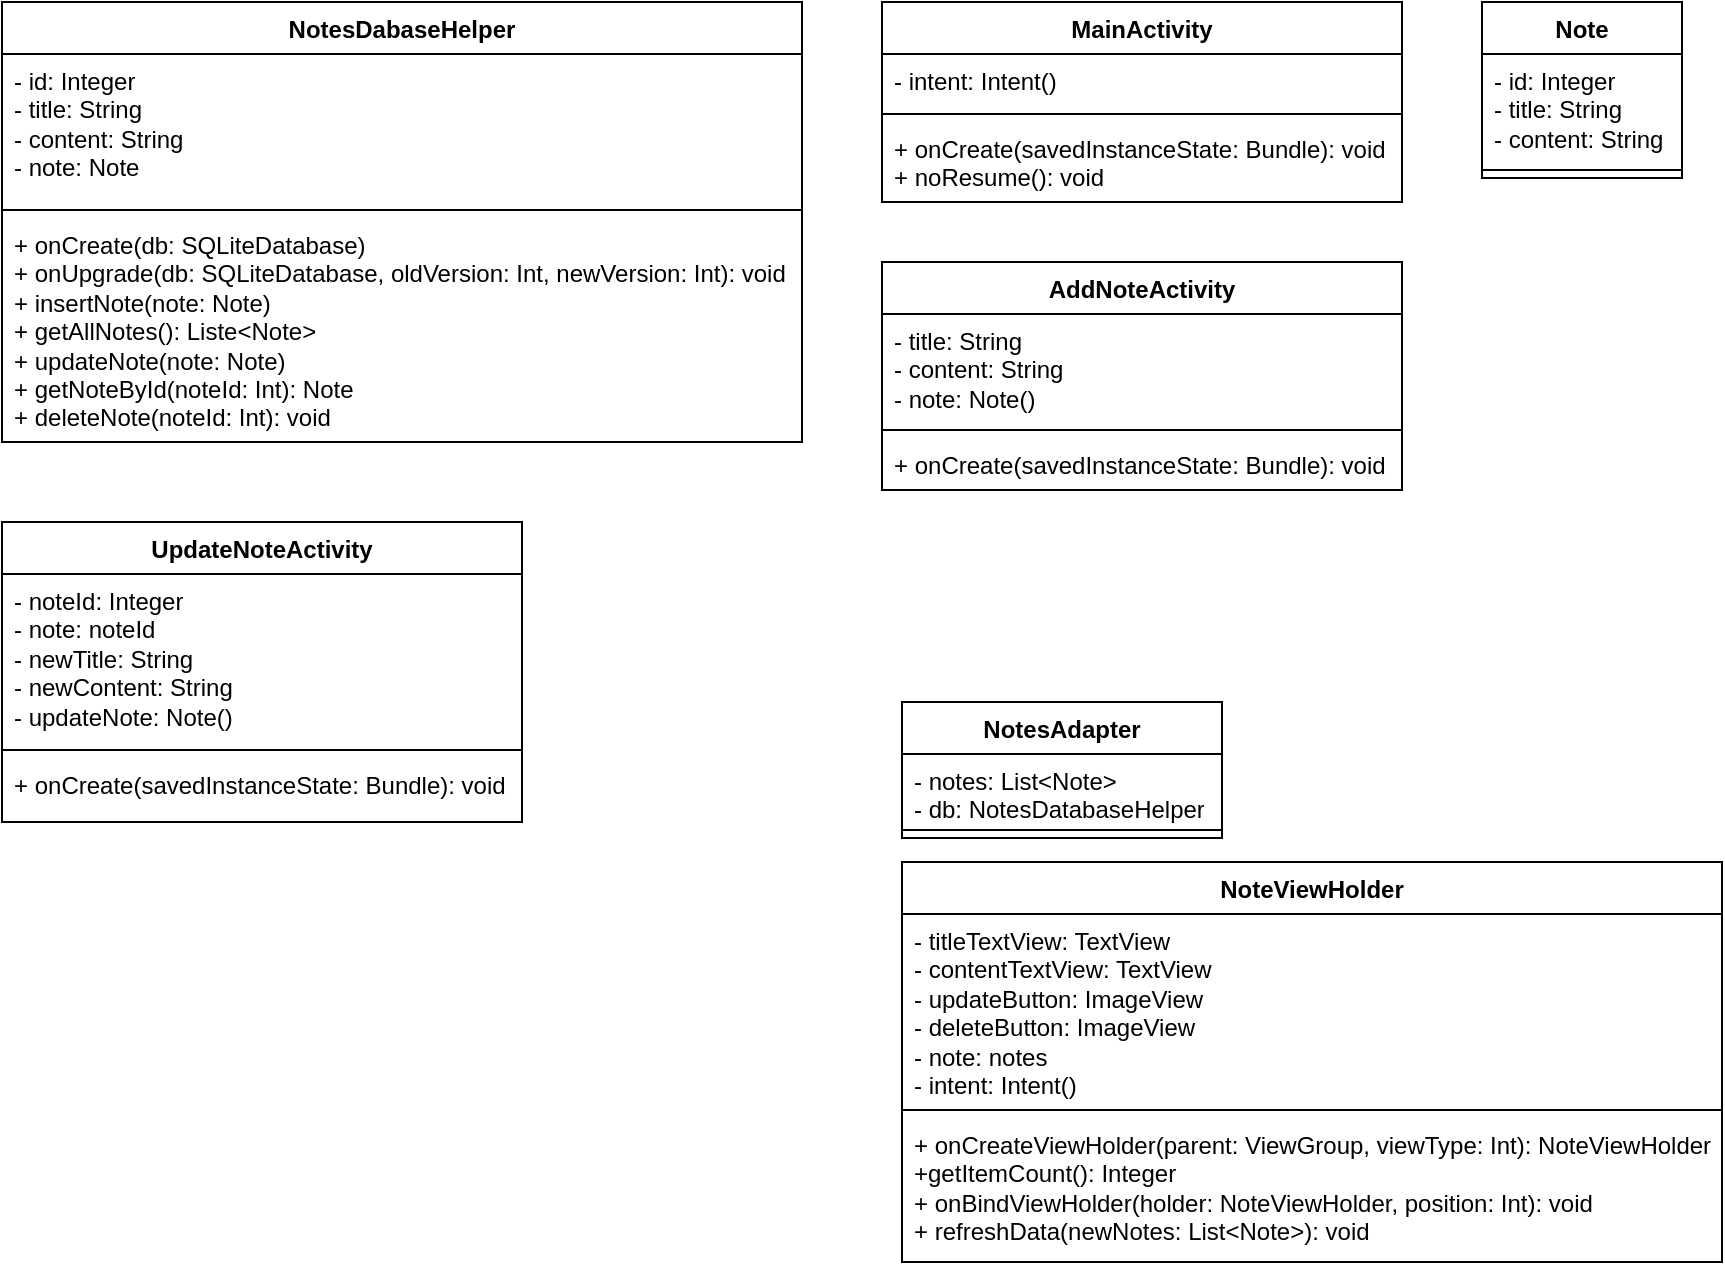 <mxfile version="22.0.4" type="github">
  <diagram name="Page-1" id="-7hD9rePumE9ij8ewovR">
    <mxGraphModel dx="1876" dy="1036" grid="1" gridSize="10" guides="1" tooltips="1" connect="1" arrows="1" fold="1" page="1" pageScale="1" pageWidth="980" pageHeight="1390" math="0" shadow="0">
      <root>
        <mxCell id="0" />
        <mxCell id="1" parent="0" />
        <mxCell id="kTAOLOgpJqZppOdSPq5O-1" value="MainActivity" style="swimlane;fontStyle=1;align=center;verticalAlign=top;childLayout=stackLayout;horizontal=1;startSize=26;horizontalStack=0;resizeParent=1;resizeParentMax=0;resizeLast=0;collapsible=1;marginBottom=0;whiteSpace=wrap;html=1;" vertex="1" parent="1">
          <mxGeometry x="480" y="40" width="260" height="100" as="geometry" />
        </mxCell>
        <mxCell id="kTAOLOgpJqZppOdSPq5O-2" value="- intent: Intent()" style="text;strokeColor=none;fillColor=none;align=left;verticalAlign=top;spacingLeft=4;spacingRight=4;overflow=hidden;rotatable=0;points=[[0,0.5],[1,0.5]];portConstraint=eastwest;whiteSpace=wrap;html=1;" vertex="1" parent="kTAOLOgpJqZppOdSPq5O-1">
          <mxGeometry y="26" width="260" height="26" as="geometry" />
        </mxCell>
        <mxCell id="kTAOLOgpJqZppOdSPq5O-3" value="" style="line;strokeWidth=1;fillColor=none;align=left;verticalAlign=middle;spacingTop=-1;spacingLeft=3;spacingRight=3;rotatable=0;labelPosition=right;points=[];portConstraint=eastwest;strokeColor=inherit;" vertex="1" parent="kTAOLOgpJqZppOdSPq5O-1">
          <mxGeometry y="52" width="260" height="8" as="geometry" />
        </mxCell>
        <mxCell id="kTAOLOgpJqZppOdSPq5O-4" value="+ onCreate(savedInstanceState: Bundle): void&lt;br&gt;+ noResume(): void" style="text;strokeColor=none;fillColor=none;align=left;verticalAlign=top;spacingLeft=4;spacingRight=4;overflow=hidden;rotatable=0;points=[[0,0.5],[1,0.5]];portConstraint=eastwest;whiteSpace=wrap;html=1;" vertex="1" parent="kTAOLOgpJqZppOdSPq5O-1">
          <mxGeometry y="60" width="260" height="40" as="geometry" />
        </mxCell>
        <mxCell id="kTAOLOgpJqZppOdSPq5O-9" value="AddNoteActivity" style="swimlane;fontStyle=1;align=center;verticalAlign=top;childLayout=stackLayout;horizontal=1;startSize=26;horizontalStack=0;resizeParent=1;resizeParentMax=0;resizeLast=0;collapsible=1;marginBottom=0;whiteSpace=wrap;html=1;" vertex="1" parent="1">
          <mxGeometry x="480" y="170" width="260" height="114" as="geometry" />
        </mxCell>
        <mxCell id="kTAOLOgpJqZppOdSPq5O-10" value="- title: String&lt;br&gt;- content: String&lt;br&gt;- note: Note()" style="text;strokeColor=none;fillColor=none;align=left;verticalAlign=top;spacingLeft=4;spacingRight=4;overflow=hidden;rotatable=0;points=[[0,0.5],[1,0.5]];portConstraint=eastwest;whiteSpace=wrap;html=1;" vertex="1" parent="kTAOLOgpJqZppOdSPq5O-9">
          <mxGeometry y="26" width="260" height="54" as="geometry" />
        </mxCell>
        <mxCell id="kTAOLOgpJqZppOdSPq5O-11" value="" style="line;strokeWidth=1;fillColor=none;align=left;verticalAlign=middle;spacingTop=-1;spacingLeft=3;spacingRight=3;rotatable=0;labelPosition=right;points=[];portConstraint=eastwest;strokeColor=inherit;" vertex="1" parent="kTAOLOgpJqZppOdSPq5O-9">
          <mxGeometry y="80" width="260" height="8" as="geometry" />
        </mxCell>
        <mxCell id="kTAOLOgpJqZppOdSPq5O-12" value="+ onCreate(savedInstanceState: Bundle): void" style="text;strokeColor=none;fillColor=none;align=left;verticalAlign=top;spacingLeft=4;spacingRight=4;overflow=hidden;rotatable=0;points=[[0,0.5],[1,0.5]];portConstraint=eastwest;whiteSpace=wrap;html=1;" vertex="1" parent="kTAOLOgpJqZppOdSPq5O-9">
          <mxGeometry y="88" width="260" height="26" as="geometry" />
        </mxCell>
        <mxCell id="kTAOLOgpJqZppOdSPq5O-13" value="NotesAdapter" style="swimlane;fontStyle=1;align=center;verticalAlign=top;childLayout=stackLayout;horizontal=1;startSize=26;horizontalStack=0;resizeParent=1;resizeParentMax=0;resizeLast=0;collapsible=1;marginBottom=0;whiteSpace=wrap;html=1;" vertex="1" parent="1">
          <mxGeometry x="490" y="390" width="160" height="68" as="geometry" />
        </mxCell>
        <mxCell id="kTAOLOgpJqZppOdSPq5O-14" value="- notes: List&amp;lt;Note&amp;gt;&lt;br&gt;- db: NotesDatabaseHelper" style="text;strokeColor=none;fillColor=none;align=left;verticalAlign=top;spacingLeft=4;spacingRight=4;overflow=hidden;rotatable=0;points=[[0,0.5],[1,0.5]];portConstraint=eastwest;whiteSpace=wrap;html=1;" vertex="1" parent="kTAOLOgpJqZppOdSPq5O-13">
          <mxGeometry y="26" width="160" height="34" as="geometry" />
        </mxCell>
        <mxCell id="kTAOLOgpJqZppOdSPq5O-15" value="" style="line;strokeWidth=1;fillColor=none;align=left;verticalAlign=middle;spacingTop=-1;spacingLeft=3;spacingRight=3;rotatable=0;labelPosition=right;points=[];portConstraint=eastwest;strokeColor=inherit;" vertex="1" parent="kTAOLOgpJqZppOdSPq5O-13">
          <mxGeometry y="60" width="160" height="8" as="geometry" />
        </mxCell>
        <mxCell id="kTAOLOgpJqZppOdSPq5O-17" value="NoteViewHolder" style="swimlane;fontStyle=1;align=center;verticalAlign=top;childLayout=stackLayout;horizontal=1;startSize=26;horizontalStack=0;resizeParent=1;resizeParentMax=0;resizeLast=0;collapsible=1;marginBottom=0;whiteSpace=wrap;html=1;" vertex="1" parent="1">
          <mxGeometry x="490" y="470" width="410" height="200" as="geometry" />
        </mxCell>
        <mxCell id="kTAOLOgpJqZppOdSPq5O-18" value="- titleTextView: TextView&lt;br&gt;- contentTextView: TextView&lt;br&gt;- updateButton: ImageView&lt;br&gt;- deleteButton: ImageView&lt;br&gt;- note: notes&lt;br&gt;- intent: Intent()" style="text;strokeColor=none;fillColor=none;align=left;verticalAlign=top;spacingLeft=4;spacingRight=4;overflow=hidden;rotatable=0;points=[[0,0.5],[1,0.5]];portConstraint=eastwest;whiteSpace=wrap;html=1;" vertex="1" parent="kTAOLOgpJqZppOdSPq5O-17">
          <mxGeometry y="26" width="410" height="94" as="geometry" />
        </mxCell>
        <mxCell id="kTAOLOgpJqZppOdSPq5O-19" value="" style="line;strokeWidth=1;fillColor=none;align=left;verticalAlign=middle;spacingTop=-1;spacingLeft=3;spacingRight=3;rotatable=0;labelPosition=right;points=[];portConstraint=eastwest;strokeColor=inherit;" vertex="1" parent="kTAOLOgpJqZppOdSPq5O-17">
          <mxGeometry y="120" width="410" height="8" as="geometry" />
        </mxCell>
        <mxCell id="kTAOLOgpJqZppOdSPq5O-20" value="+ onCreateViewHolder(parent: ViewGroup, viewType: Int): NoteViewHolder&lt;br&gt;+getItemCount(): Integer&lt;br&gt;+ onBindViewHolder(holder: NoteViewHolder, position: Int): void&lt;br&gt;+ refreshData(newNotes: List&amp;lt;Note&amp;gt;): void" style="text;strokeColor=none;fillColor=none;align=left;verticalAlign=top;spacingLeft=4;spacingRight=4;overflow=hidden;rotatable=0;points=[[0,0.5],[1,0.5]];portConstraint=eastwest;whiteSpace=wrap;html=1;" vertex="1" parent="kTAOLOgpJqZppOdSPq5O-17">
          <mxGeometry y="128" width="410" height="72" as="geometry" />
        </mxCell>
        <mxCell id="kTAOLOgpJqZppOdSPq5O-21" value="UpdateNoteActivity" style="swimlane;fontStyle=1;align=center;verticalAlign=top;childLayout=stackLayout;horizontal=1;startSize=26;horizontalStack=0;resizeParent=1;resizeParentMax=0;resizeLast=0;collapsible=1;marginBottom=0;whiteSpace=wrap;html=1;" vertex="1" parent="1">
          <mxGeometry x="40" y="300" width="260" height="150" as="geometry" />
        </mxCell>
        <mxCell id="kTAOLOgpJqZppOdSPq5O-22" value="- noteId: Integer&lt;br&gt;- note: noteId&lt;br&gt;- newTitle: String&lt;br&gt;- newContent: String&lt;br&gt;- updateNote: Note()" style="text;strokeColor=none;fillColor=none;align=left;verticalAlign=top;spacingLeft=4;spacingRight=4;overflow=hidden;rotatable=0;points=[[0,0.5],[1,0.5]];portConstraint=eastwest;whiteSpace=wrap;html=1;" vertex="1" parent="kTAOLOgpJqZppOdSPq5O-21">
          <mxGeometry y="26" width="260" height="84" as="geometry" />
        </mxCell>
        <mxCell id="kTAOLOgpJqZppOdSPq5O-23" value="" style="line;strokeWidth=1;fillColor=none;align=left;verticalAlign=middle;spacingTop=-1;spacingLeft=3;spacingRight=3;rotatable=0;labelPosition=right;points=[];portConstraint=eastwest;strokeColor=inherit;" vertex="1" parent="kTAOLOgpJqZppOdSPq5O-21">
          <mxGeometry y="110" width="260" height="8" as="geometry" />
        </mxCell>
        <mxCell id="kTAOLOgpJqZppOdSPq5O-24" value="+ onCreate(savedInstanceState: Bundle): void" style="text;strokeColor=none;fillColor=none;align=left;verticalAlign=top;spacingLeft=4;spacingRight=4;overflow=hidden;rotatable=0;points=[[0,0.5],[1,0.5]];portConstraint=eastwest;whiteSpace=wrap;html=1;" vertex="1" parent="kTAOLOgpJqZppOdSPq5O-21">
          <mxGeometry y="118" width="260" height="32" as="geometry" />
        </mxCell>
        <mxCell id="kTAOLOgpJqZppOdSPq5O-25" value="NotesDabaseHelper" style="swimlane;fontStyle=1;align=center;verticalAlign=top;childLayout=stackLayout;horizontal=1;startSize=26;horizontalStack=0;resizeParent=1;resizeParentMax=0;resizeLast=0;collapsible=1;marginBottom=0;whiteSpace=wrap;html=1;" vertex="1" parent="1">
          <mxGeometry x="40" y="40" width="400" height="220" as="geometry" />
        </mxCell>
        <mxCell id="kTAOLOgpJqZppOdSPq5O-26" value="- id: Integer&lt;br&gt;- title: String&lt;br&gt;- content: String&lt;br&gt;- note: Note" style="text;strokeColor=none;fillColor=none;align=left;verticalAlign=top;spacingLeft=4;spacingRight=4;overflow=hidden;rotatable=0;points=[[0,0.5],[1,0.5]];portConstraint=eastwest;whiteSpace=wrap;html=1;" vertex="1" parent="kTAOLOgpJqZppOdSPq5O-25">
          <mxGeometry y="26" width="400" height="74" as="geometry" />
        </mxCell>
        <mxCell id="kTAOLOgpJqZppOdSPq5O-27" value="" style="line;strokeWidth=1;fillColor=none;align=left;verticalAlign=middle;spacingTop=-1;spacingLeft=3;spacingRight=3;rotatable=0;labelPosition=right;points=[];portConstraint=eastwest;strokeColor=inherit;" vertex="1" parent="kTAOLOgpJqZppOdSPq5O-25">
          <mxGeometry y="100" width="400" height="8" as="geometry" />
        </mxCell>
        <mxCell id="kTAOLOgpJqZppOdSPq5O-28" value="+ onCreate(db: SQLiteDatabase)&lt;br&gt;+ onUpgrade(db: SQLiteDatabase, oldVersion: Int, newVersion: Int): void&lt;br&gt;+ insertNote(note: Note)&amp;nbsp;&lt;br&gt;+ getAllNotes(): Liste&amp;lt;Note&amp;gt;&lt;br&gt;+ updateNote(note: Note)&lt;br&gt;+ getNoteById(noteId: Int): Note&lt;br&gt;+ deleteNote(noteId: Int): void" style="text;strokeColor=none;fillColor=none;align=left;verticalAlign=top;spacingLeft=4;spacingRight=4;overflow=hidden;rotatable=0;points=[[0,0.5],[1,0.5]];portConstraint=eastwest;whiteSpace=wrap;html=1;" vertex="1" parent="kTAOLOgpJqZppOdSPq5O-25">
          <mxGeometry y="108" width="400" height="112" as="geometry" />
        </mxCell>
        <mxCell id="kTAOLOgpJqZppOdSPq5O-5" value="Note" style="swimlane;fontStyle=1;align=center;verticalAlign=top;childLayout=stackLayout;horizontal=1;startSize=26;horizontalStack=0;resizeParent=1;resizeParentMax=0;resizeLast=0;collapsible=1;marginBottom=0;whiteSpace=wrap;html=1;" vertex="1" parent="1">
          <mxGeometry x="780" y="40" width="100" height="88" as="geometry" />
        </mxCell>
        <mxCell id="kTAOLOgpJqZppOdSPq5O-6" value="- id: Integer&lt;br&gt;- title: String&lt;br&gt;- content: String" style="text;strokeColor=none;fillColor=none;align=left;verticalAlign=top;spacingLeft=4;spacingRight=4;overflow=hidden;rotatable=0;points=[[0,0.5],[1,0.5]];portConstraint=eastwest;whiteSpace=wrap;html=1;" vertex="1" parent="kTAOLOgpJqZppOdSPq5O-5">
          <mxGeometry y="26" width="100" height="54" as="geometry" />
        </mxCell>
        <mxCell id="kTAOLOgpJqZppOdSPq5O-7" value="" style="line;strokeWidth=1;fillColor=none;align=left;verticalAlign=middle;spacingTop=-1;spacingLeft=3;spacingRight=3;rotatable=0;labelPosition=right;points=[];portConstraint=eastwest;strokeColor=inherit;" vertex="1" parent="kTAOLOgpJqZppOdSPq5O-5">
          <mxGeometry y="80" width="100" height="8" as="geometry" />
        </mxCell>
      </root>
    </mxGraphModel>
  </diagram>
</mxfile>
